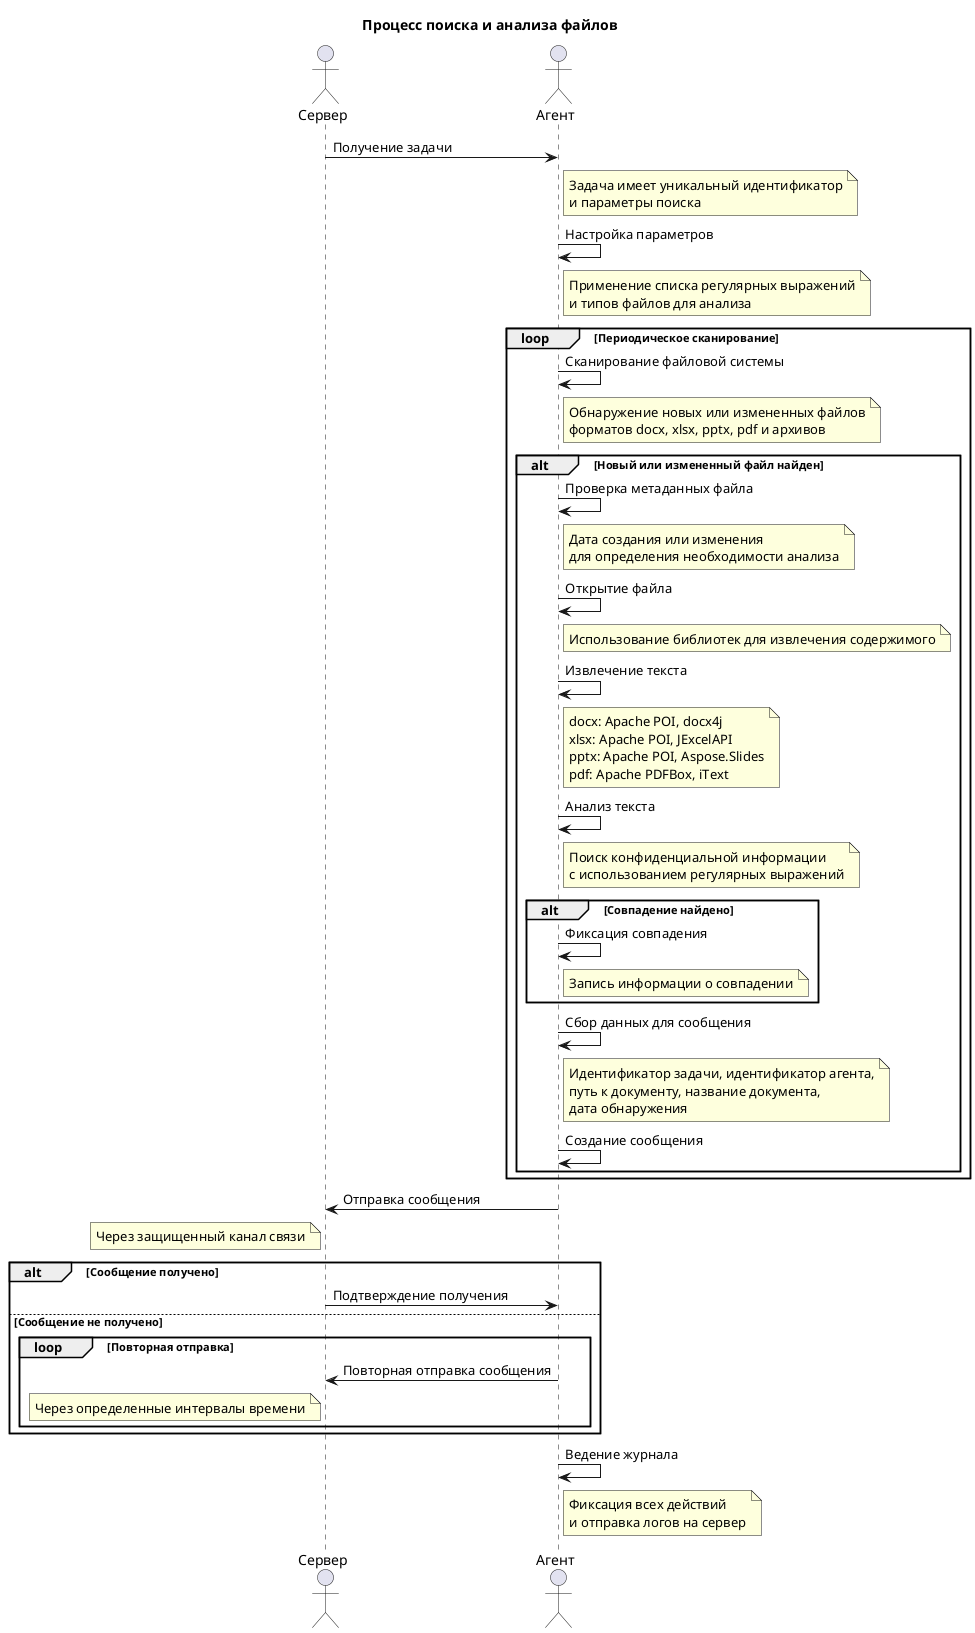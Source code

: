 @startuml
title Процесс поиска и анализа файлов

actor Сервер
actor Агент

Сервер -> Агент: Получение задачи
note right of Агент: Задача имеет уникальный идентификатор\nи параметры поиска

Агент -> Агент: Настройка параметров
note right of Агент: Применение списка регулярных выражений\nи типов файлов для анализа

loop Периодическое сканирование
    Агент -> Агент: Сканирование файловой системы
    note right of Агент: Обнаружение новых или измененных файлов\nформатов docx, xlsx, pptx, pdf и архивов

    alt Новый или измененный файл найден
        Агент -> Агент: Проверка метаданных файла
        note right of Агент: Дата создания или изменения\nдля определения необходимости анализа

        Агент -> Агент: Открытие файла
        note right of Агент: Использование библиотек для извлечения содержимого

        Агент -> Агент: Извлечение текста
        note right of Агент: docx: Apache POI, docx4j\nxlsx: Apache POI, JExcelAPI\npptx: Apache POI, Aspose.Slides\npdf: Apache PDFBox, iText

        Агент -> Агент: Анализ текста
        note right of Агент: Поиск конфиденциальной информации\nс использованием регулярных выражений

        alt Совпадение найдено
            Агент -> Агент: Фиксация совпадения
            note right of Агент: Запись информации о совпадении
        end

        Агент -> Агент: Сбор данных для сообщения
        note right of Агент: Идентификатор задачи, идентификатор агента,\nпуть к документу, название документа,\nдата обнаружения

        Агент -> Агент: Создание сообщения
    end
end

Агент -> Сервер: Отправка сообщения
note left of Сервер: Через защищенный канал связи

alt Сообщение получено
    Сервер -> Агент: Подтверждение получения
else Сообщение не получено
    loop Повторная отправка
        Агент -> Сервер: Повторная отправка сообщения
        note left of Сервер: Через определенные интервалы времени
    end
end

Агент -> Агент: Ведение журнала
note right of Агент: Фиксация всех действий\nи отправка логов на сервер
@enduml